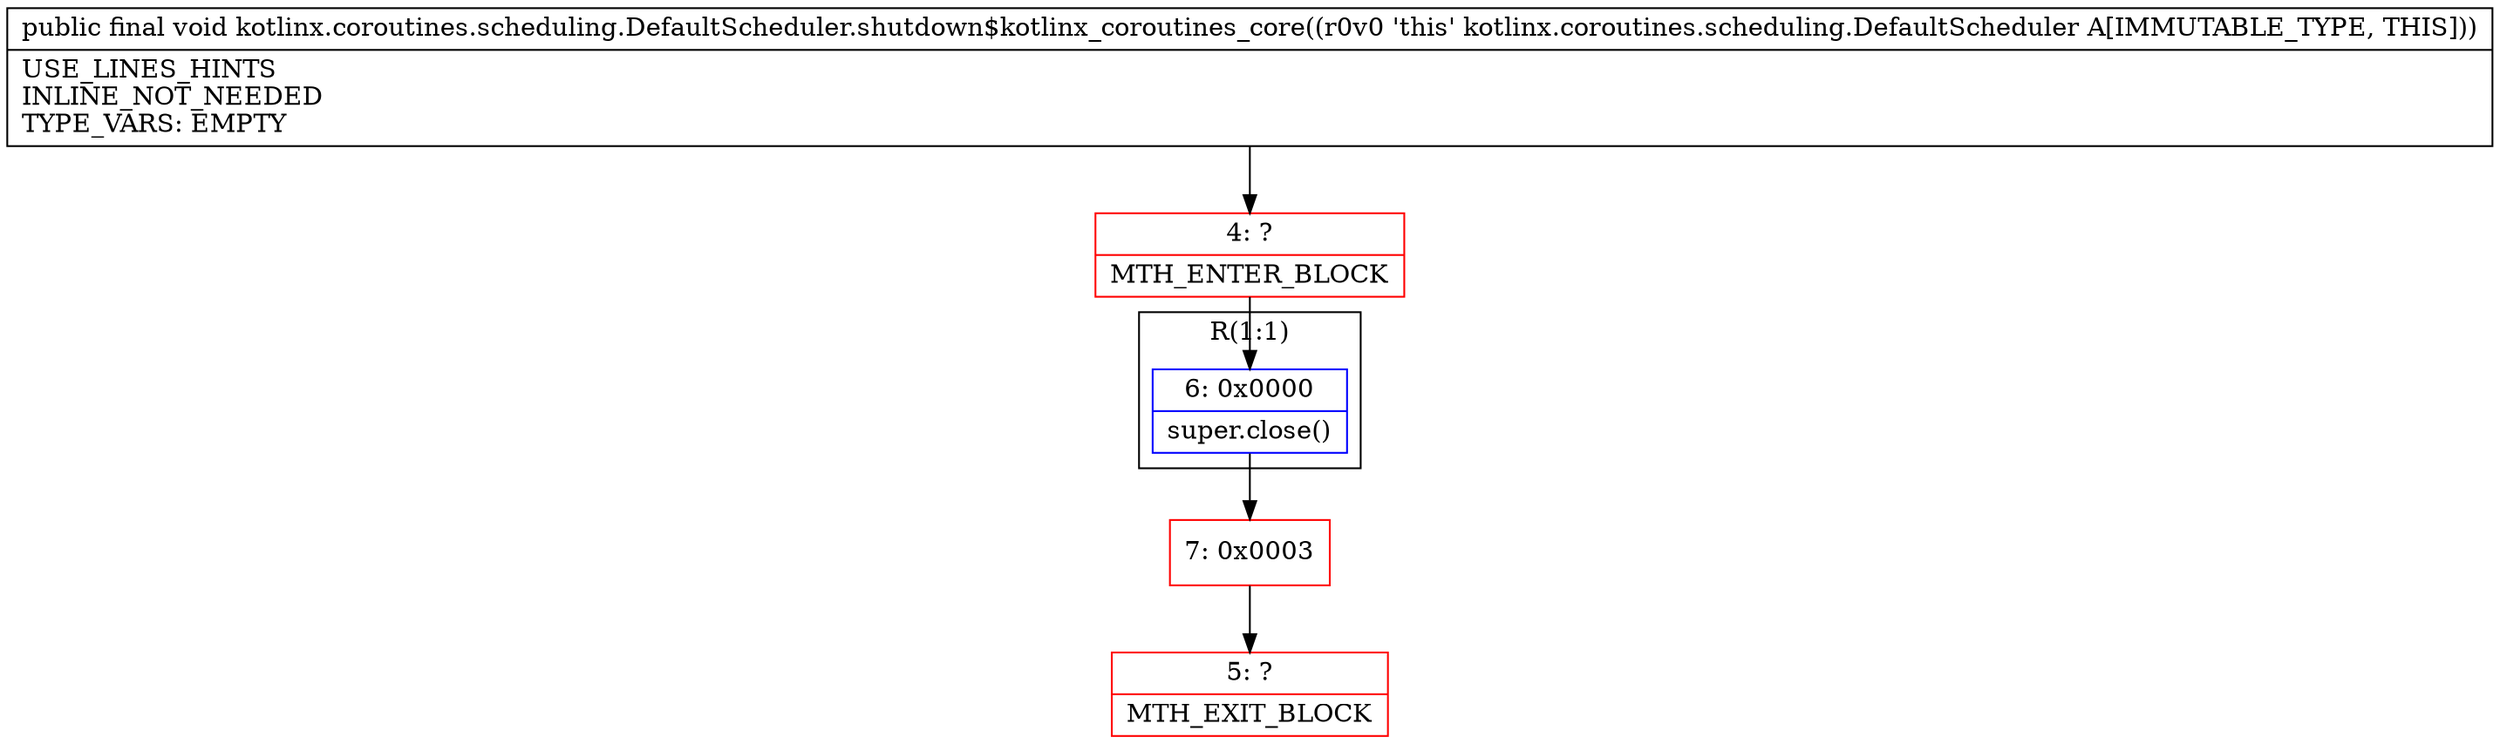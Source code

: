 digraph "CFG forkotlinx.coroutines.scheduling.DefaultScheduler.shutdown$kotlinx_coroutines_core()V" {
subgraph cluster_Region_576069999 {
label = "R(1:1)";
node [shape=record,color=blue];
Node_6 [shape=record,label="{6\:\ 0x0000|super.close()\l}"];
}
Node_4 [shape=record,color=red,label="{4\:\ ?|MTH_ENTER_BLOCK\l}"];
Node_7 [shape=record,color=red,label="{7\:\ 0x0003}"];
Node_5 [shape=record,color=red,label="{5\:\ ?|MTH_EXIT_BLOCK\l}"];
MethodNode[shape=record,label="{public final void kotlinx.coroutines.scheduling.DefaultScheduler.shutdown$kotlinx_coroutines_core((r0v0 'this' kotlinx.coroutines.scheduling.DefaultScheduler A[IMMUTABLE_TYPE, THIS]))  | USE_LINES_HINTS\lINLINE_NOT_NEEDED\lTYPE_VARS: EMPTY\l}"];
MethodNode -> Node_4;Node_6 -> Node_7;
Node_4 -> Node_6;
Node_7 -> Node_5;
}

